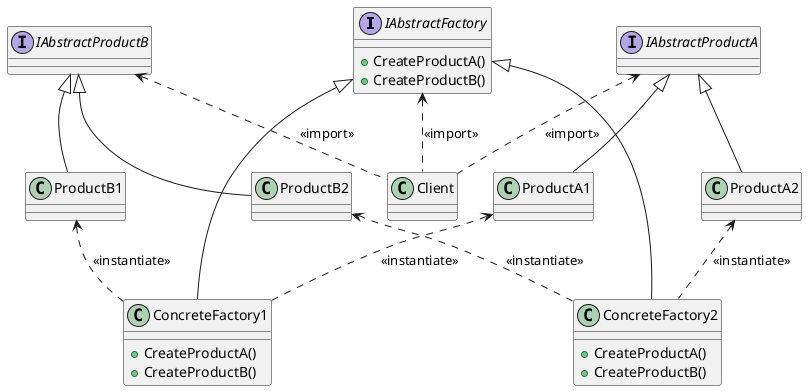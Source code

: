 ﻿@startuml

interface IAbstractFactory {
  +CreateProductA()
  +CreateProductB()
}
class ConcreteFactory1 {
  +CreateProductA()
  +CreateProductB()
}
class ConcreteFactory2 {
  +CreateProductA()
  +CreateProductB()
}

IAbstractFactory <|-- ConcreteFactory1 
IAbstractFactory <|-- ConcreteFactory2 

interface IAbstractProductA
class ProductA1
class ProductA2

IAbstractProductA <|-- ProductA1 
IAbstractProductA <|-- ProductA2

interface IAbstractProductB
class ProductB1
class ProductB2

IAbstractProductB <|-- ProductB1
IAbstractProductB <|-- ProductB2 

ProductA1 <.. ConcreteFactory1 : <<instantiate>>
ProductB1 <.. ConcreteFactory1 : <<instantiate>>

ProductA2 <.. ConcreteFactory2 : <<instantiate>>
ProductB2 <.. ConcreteFactory2 : <<instantiate>>

class Client
IAbstractFactory <.. Client : <<import>>
IAbstractProductA <.. Client : <<import>>
IAbstractProductB <.. Client : <<import>>

@enduml

